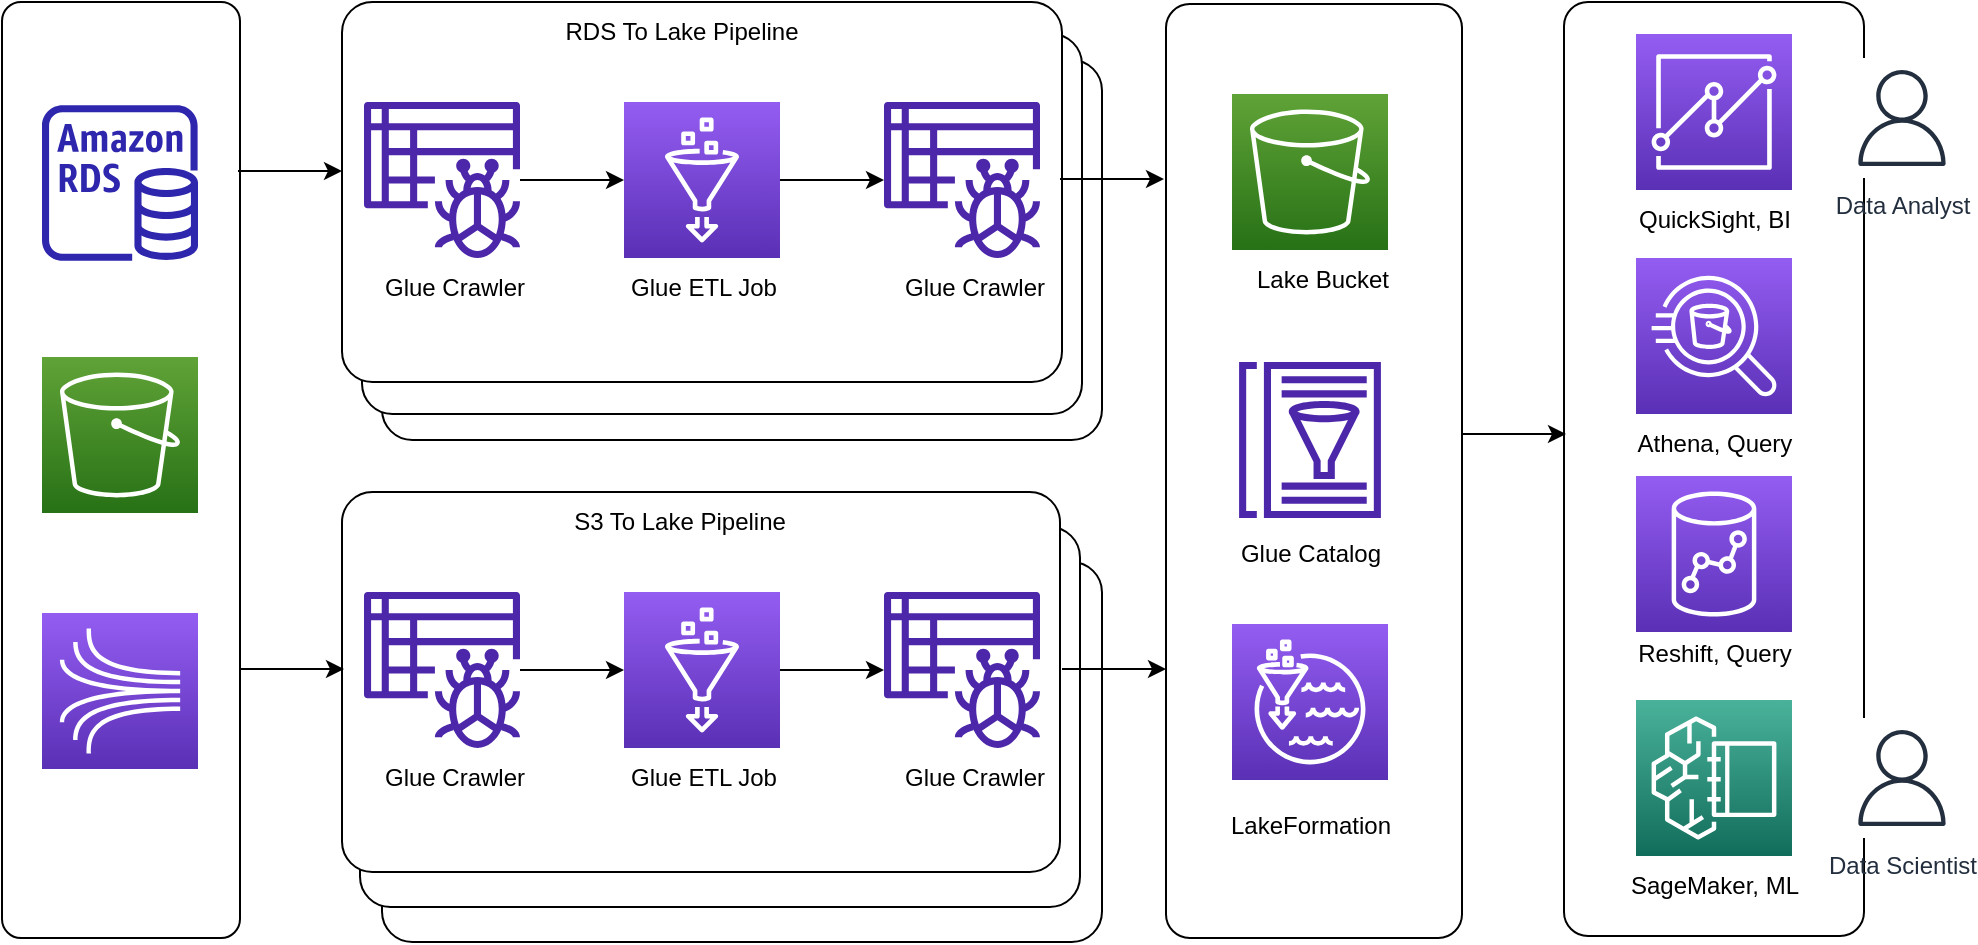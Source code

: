 <mxfile>
    <diagram id="opdFQCnaSnBq4wgcENnN" name="Page-1">
        <mxGraphModel dx="1194" dy="682" grid="1" gridSize="10" guides="1" tooltips="1" connect="1" arrows="1" fold="1" page="1" pageScale="1" pageWidth="1100" pageHeight="850" math="0" shadow="0">
            <root>
                <mxCell id="0"/>
                <mxCell id="1" parent="0"/>
                <mxCell id="92" value="" style="group" vertex="1" connectable="0" parent="1">
                    <mxGeometry x="230" y="122" width="980" height="470" as="geometry"/>
                </mxCell>
                <mxCell id="87" value="" style="group" vertex="1" connectable="0" parent="92">
                    <mxGeometry width="931" height="470" as="geometry"/>
                </mxCell>
                <mxCell id="58" value="" style="rounded=1;whiteSpace=wrap;html=1;arcSize=8;" vertex="1" parent="87">
                    <mxGeometry x="190" y="280" width="360" height="190" as="geometry"/>
                </mxCell>
                <mxCell id="57" value="" style="rounded=1;whiteSpace=wrap;html=1;arcSize=8;" vertex="1" parent="87">
                    <mxGeometry x="179" y="262.5" width="360" height="190" as="geometry"/>
                </mxCell>
                <mxCell id="56" value="" style="rounded=1;whiteSpace=wrap;html=1;arcSize=8;" vertex="1" parent="87">
                    <mxGeometry x="190" y="29" width="360" height="190" as="geometry"/>
                </mxCell>
                <mxCell id="55" value="" style="rounded=1;whiteSpace=wrap;html=1;arcSize=8;" vertex="1" parent="87">
                    <mxGeometry x="180" y="16" width="360" height="190" as="geometry"/>
                </mxCell>
                <mxCell id="22" value="" style="rounded=1;whiteSpace=wrap;html=1;arcSize=8;" vertex="1" parent="87">
                    <mxGeometry x="170" width="360" height="190" as="geometry"/>
                </mxCell>
                <mxCell id="14" value="" style="sketch=0;points=[[0,0,0],[0.25,0,0],[0.5,0,0],[0.75,0,0],[1,0,0],[0,1,0],[0.25,1,0],[0.5,1,0],[0.75,1,0],[1,1,0],[0,0.25,0],[0,0.5,0],[0,0.75,0],[1,0.25,0],[1,0.5,0],[1,0.75,0]];outlineConnect=0;fontColor=#232F3E;gradientColor=#945DF2;gradientDirection=north;fillColor=#5A30B5;strokeColor=#ffffff;dashed=0;verticalLabelPosition=bottom;verticalAlign=top;align=center;html=1;fontSize=12;fontStyle=0;aspect=fixed;shape=mxgraph.aws4.resourceIcon;resIcon=mxgraph.aws4.glue;" vertex="1" parent="87">
                    <mxGeometry x="311" y="50" width="78" height="78" as="geometry"/>
                </mxCell>
                <mxCell id="17" style="edgeStyle=none;html=1;" edge="1" parent="87" source="15" target="14">
                    <mxGeometry relative="1" as="geometry"/>
                </mxCell>
                <mxCell id="15" value="" style="sketch=0;outlineConnect=0;fontColor=#232F3E;gradientColor=none;fillColor=#4D27AA;strokeColor=none;dashed=0;verticalLabelPosition=bottom;verticalAlign=top;align=center;html=1;fontSize=12;fontStyle=0;aspect=fixed;pointerEvents=1;shape=mxgraph.aws4.glue_crawlers;" vertex="1" parent="87">
                    <mxGeometry x="181" y="50" width="78" height="78" as="geometry"/>
                </mxCell>
                <mxCell id="16" value="" style="sketch=0;outlineConnect=0;fontColor=#232F3E;gradientColor=none;fillColor=#4D27AA;strokeColor=none;dashed=0;verticalLabelPosition=bottom;verticalAlign=top;align=center;html=1;fontSize=12;fontStyle=0;aspect=fixed;pointerEvents=1;shape=mxgraph.aws4.glue_crawlers;" vertex="1" parent="87">
                    <mxGeometry x="441" y="50" width="78" height="78" as="geometry"/>
                </mxCell>
                <mxCell id="18" style="edgeStyle=none;html=1;" edge="1" parent="87" source="14" target="16">
                    <mxGeometry relative="1" as="geometry"/>
                </mxCell>
                <mxCell id="19" value="Glue Crawler" style="text;html=1;strokeColor=none;fillColor=none;align=center;verticalAlign=middle;whiteSpace=wrap;rounded=0;" vertex="1" parent="87">
                    <mxGeometry x="181" y="128" width="91" height="30" as="geometry"/>
                </mxCell>
                <mxCell id="20" value="Glue ETL Job" style="text;html=1;strokeColor=none;fillColor=none;align=center;verticalAlign=middle;whiteSpace=wrap;rounded=0;" vertex="1" parent="87">
                    <mxGeometry x="311" y="128" width="80" height="30" as="geometry"/>
                </mxCell>
                <mxCell id="21" value="Glue Crawler" style="text;html=1;strokeColor=none;fillColor=none;align=center;verticalAlign=middle;whiteSpace=wrap;rounded=0;" vertex="1" parent="87">
                    <mxGeometry x="441" y="128" width="91" height="30" as="geometry"/>
                </mxCell>
                <mxCell id="23" value="RDS To Lake Pipeline" style="text;html=1;strokeColor=none;fillColor=none;align=center;verticalAlign=middle;whiteSpace=wrap;rounded=0;" vertex="1" parent="87">
                    <mxGeometry x="272.25" width="135.5" height="30" as="geometry"/>
                </mxCell>
                <mxCell id="34" value="" style="rounded=1;whiteSpace=wrap;html=1;arcSize=8;" vertex="1" parent="87">
                    <mxGeometry x="170" y="245" width="359" height="190" as="geometry"/>
                </mxCell>
                <mxCell id="36" value="" style="sketch=0;points=[[0,0,0],[0.25,0,0],[0.5,0,0],[0.75,0,0],[1,0,0],[0,1,0],[0.25,1,0],[0.5,1,0],[0.75,1,0],[1,1,0],[0,0.25,0],[0,0.5,0],[0,0.75,0],[1,0.25,0],[1,0.5,0],[1,0.75,0]];outlineConnect=0;fontColor=#232F3E;gradientColor=#945DF2;gradientDirection=north;fillColor=#5A30B5;strokeColor=#ffffff;dashed=0;verticalLabelPosition=bottom;verticalAlign=top;align=center;html=1;fontSize=12;fontStyle=0;aspect=fixed;shape=mxgraph.aws4.resourceIcon;resIcon=mxgraph.aws4.glue;" vertex="1" parent="87">
                    <mxGeometry x="311" y="295" width="78" height="78" as="geometry"/>
                </mxCell>
                <mxCell id="37" style="edgeStyle=none;html=1;" edge="1" parent="87" source="38" target="36">
                    <mxGeometry relative="1" as="geometry"/>
                </mxCell>
                <mxCell id="38" value="" style="sketch=0;outlineConnect=0;fontColor=#232F3E;gradientColor=none;fillColor=#4D27AA;strokeColor=none;dashed=0;verticalLabelPosition=bottom;verticalAlign=top;align=center;html=1;fontSize=12;fontStyle=0;aspect=fixed;pointerEvents=1;shape=mxgraph.aws4.glue_crawlers;" vertex="1" parent="87">
                    <mxGeometry x="181" y="295" width="78" height="78" as="geometry"/>
                </mxCell>
                <mxCell id="39" value="" style="sketch=0;outlineConnect=0;fontColor=#232F3E;gradientColor=none;fillColor=#4D27AA;strokeColor=none;dashed=0;verticalLabelPosition=bottom;verticalAlign=top;align=center;html=1;fontSize=12;fontStyle=0;aspect=fixed;pointerEvents=1;shape=mxgraph.aws4.glue_crawlers;" vertex="1" parent="87">
                    <mxGeometry x="441" y="295" width="78" height="78" as="geometry"/>
                </mxCell>
                <mxCell id="35" style="edgeStyle=none;html=1;" edge="1" parent="87" source="36" target="39">
                    <mxGeometry relative="1" as="geometry"/>
                </mxCell>
                <mxCell id="40" value="Glue Crawler" style="text;html=1;strokeColor=none;fillColor=none;align=center;verticalAlign=middle;whiteSpace=wrap;rounded=0;" vertex="1" parent="87">
                    <mxGeometry x="181" y="373" width="91" height="30" as="geometry"/>
                </mxCell>
                <mxCell id="41" value="Glue ETL Job" style="text;html=1;strokeColor=none;fillColor=none;align=center;verticalAlign=middle;whiteSpace=wrap;rounded=0;" vertex="1" parent="87">
                    <mxGeometry x="311" y="373" width="80" height="30" as="geometry"/>
                </mxCell>
                <mxCell id="42" value="Glue Crawler" style="text;html=1;strokeColor=none;fillColor=none;align=center;verticalAlign=middle;whiteSpace=wrap;rounded=0;" vertex="1" parent="87">
                    <mxGeometry x="441" y="373" width="91" height="30" as="geometry"/>
                </mxCell>
                <mxCell id="43" value="S3 To Lake Pipeline" style="text;html=1;strokeColor=none;fillColor=none;align=center;verticalAlign=middle;whiteSpace=wrap;rounded=0;" vertex="1" parent="87">
                    <mxGeometry x="271.25" y="245" width="135.5" height="30" as="geometry"/>
                </mxCell>
                <mxCell id="44" value="" style="rounded=1;whiteSpace=wrap;html=1;arcSize=8;" vertex="1" parent="87">
                    <mxGeometry x="582" y="1" width="148" height="467" as="geometry"/>
                </mxCell>
                <mxCell id="45" value="" style="sketch=0;points=[[0,0,0],[0.25,0,0],[0.5,0,0],[0.75,0,0],[1,0,0],[0,1,0],[0.25,1,0],[0.5,1,0],[0.75,1,0],[1,1,0],[0,0.25,0],[0,0.5,0],[0,0.75,0],[1,0.25,0],[1,0.5,0],[1,0.75,0]];outlineConnect=0;fontColor=#232F3E;gradientColor=#60A337;gradientDirection=north;fillColor=#277116;strokeColor=#ffffff;dashed=0;verticalLabelPosition=bottom;verticalAlign=top;align=center;html=1;fontSize=12;fontStyle=0;aspect=fixed;shape=mxgraph.aws4.resourceIcon;resIcon=mxgraph.aws4.s3;" vertex="1" parent="87">
                    <mxGeometry x="615" y="46" width="78" height="78" as="geometry"/>
                </mxCell>
                <mxCell id="46" value="" style="sketch=0;outlineConnect=0;fontColor=#232F3E;gradientColor=none;fillColor=#4D27AA;strokeColor=none;dashed=0;verticalLabelPosition=bottom;verticalAlign=top;align=center;html=1;fontSize=12;fontStyle=0;aspect=fixed;pointerEvents=1;shape=mxgraph.aws4.glue_data_catalog;" vertex="1" parent="87">
                    <mxGeometry x="618" y="180" width="72" height="78" as="geometry"/>
                </mxCell>
                <mxCell id="47" value="" style="sketch=0;points=[[0,0,0],[0.25,0,0],[0.5,0,0],[0.75,0,0],[1,0,0],[0,1,0],[0.25,1,0],[0.5,1,0],[0.75,1,0],[1,1,0],[0,0.25,0],[0,0.5,0],[0,0.75,0],[1,0.25,0],[1,0.5,0],[1,0.75,0]];outlineConnect=0;fontColor=#232F3E;gradientColor=#945DF2;gradientDirection=north;fillColor=#5A30B5;strokeColor=#ffffff;dashed=0;verticalLabelPosition=bottom;verticalAlign=top;align=center;html=1;fontSize=12;fontStyle=0;aspect=fixed;shape=mxgraph.aws4.resourceIcon;resIcon=mxgraph.aws4.lake_formation;" vertex="1" parent="87">
                    <mxGeometry x="615" y="311" width="78" height="78" as="geometry"/>
                </mxCell>
                <mxCell id="48" value="Lake Bucket" style="text;html=1;strokeColor=none;fillColor=none;align=center;verticalAlign=middle;whiteSpace=wrap;rounded=0;" vertex="1" parent="87">
                    <mxGeometry x="615" y="124" width="91" height="30" as="geometry"/>
                </mxCell>
                <mxCell id="49" value="Glue Catalog" style="text;html=1;strokeColor=none;fillColor=none;align=center;verticalAlign=middle;whiteSpace=wrap;rounded=0;" vertex="1" parent="87">
                    <mxGeometry x="608.5" y="261" width="91" height="30" as="geometry"/>
                </mxCell>
                <mxCell id="50" value="LakeFormation" style="text;html=1;strokeColor=none;fillColor=none;align=center;verticalAlign=middle;whiteSpace=wrap;rounded=0;" vertex="1" parent="87">
                    <mxGeometry x="608.5" y="397" width="91" height="30" as="geometry"/>
                </mxCell>
                <mxCell id="51" value="" style="rounded=1;whiteSpace=wrap;html=1;arcSize=8;" vertex="1" parent="87">
                    <mxGeometry width="119" height="468" as="geometry"/>
                </mxCell>
                <mxCell id="52" value="" style="sketch=0;outlineConnect=0;fontColor=#232F3E;gradientColor=none;fillColor=#2E27AD;strokeColor=none;dashed=0;verticalLabelPosition=bottom;verticalAlign=top;align=center;html=1;fontSize=12;fontStyle=0;aspect=fixed;pointerEvents=1;shape=mxgraph.aws4.rds_instance;" vertex="1" parent="87">
                    <mxGeometry x="20" y="51.5" width="78" height="78" as="geometry"/>
                </mxCell>
                <mxCell id="53" value="" style="sketch=0;points=[[0,0,0],[0.25,0,0],[0.5,0,0],[0.75,0,0],[1,0,0],[0,1,0],[0.25,1,0],[0.5,1,0],[0.75,1,0],[1,1,0],[0,0.25,0],[0,0.5,0],[0,0.75,0],[1,0.25,0],[1,0.5,0],[1,0.75,0]];outlineConnect=0;fontColor=#232F3E;gradientColor=#60A337;gradientDirection=north;fillColor=#277116;strokeColor=#ffffff;dashed=0;verticalLabelPosition=bottom;verticalAlign=top;align=center;html=1;fontSize=12;fontStyle=0;aspect=fixed;shape=mxgraph.aws4.resourceIcon;resIcon=mxgraph.aws4.s3;" vertex="1" parent="87">
                    <mxGeometry x="20" y="177.5" width="78" height="78" as="geometry"/>
                </mxCell>
                <mxCell id="54" value="" style="sketch=0;points=[[0,0,0],[0.25,0,0],[0.5,0,0],[0.75,0,0],[1,0,0],[0,1,0],[0.25,1,0],[0.5,1,0],[0.75,1,0],[1,1,0],[0,0.25,0],[0,0.5,0],[0,0.75,0],[1,0.25,0],[1,0.5,0],[1,0.75,0]];outlineConnect=0;fontColor=#232F3E;gradientColor=#945DF2;gradientDirection=north;fillColor=#5A30B5;strokeColor=#ffffff;dashed=0;verticalLabelPosition=bottom;verticalAlign=top;align=center;html=1;fontSize=12;fontStyle=0;aspect=fixed;shape=mxgraph.aws4.resourceIcon;resIcon=mxgraph.aws4.kinesis;" vertex="1" parent="87">
                    <mxGeometry x="20" y="305.5" width="78" height="78" as="geometry"/>
                </mxCell>
                <mxCell id="60" style="edgeStyle=none;html=1;" edge="1" parent="87">
                    <mxGeometry relative="1" as="geometry">
                        <mxPoint x="118" y="84.5" as="sourcePoint"/>
                        <mxPoint x="170" y="84.5" as="targetPoint"/>
                    </mxGeometry>
                </mxCell>
                <mxCell id="61" style="edgeStyle=none;html=1;" edge="1" parent="87">
                    <mxGeometry relative="1" as="geometry">
                        <mxPoint x="119" y="333.5" as="sourcePoint"/>
                        <mxPoint x="171" y="333.5" as="targetPoint"/>
                    </mxGeometry>
                </mxCell>
                <mxCell id="62" style="edgeStyle=none;html=1;" edge="1" parent="87">
                    <mxGeometry relative="1" as="geometry">
                        <mxPoint x="529" y="88.5" as="sourcePoint"/>
                        <mxPoint x="581" y="88.5" as="targetPoint"/>
                    </mxGeometry>
                </mxCell>
                <mxCell id="64" style="edgeStyle=none;html=1;" edge="1" parent="87">
                    <mxGeometry relative="1" as="geometry">
                        <mxPoint x="530" y="333.5" as="sourcePoint"/>
                        <mxPoint x="582" y="333.5" as="targetPoint"/>
                    </mxGeometry>
                </mxCell>
                <mxCell id="73" value="" style="rounded=1;whiteSpace=wrap;html=1;arcSize=8;" vertex="1" parent="87">
                    <mxGeometry x="781" width="150" height="467" as="geometry"/>
                </mxCell>
                <mxCell id="74" value="" style="sketch=0;points=[[0,0,0],[0.25,0,0],[0.5,0,0],[0.75,0,0],[1,0,0],[0,1,0],[0.25,1,0],[0.5,1,0],[0.75,1,0],[1,1,0],[0,0.25,0],[0,0.5,0],[0,0.75,0],[1,0.25,0],[1,0.5,0],[1,0.75,0]];outlineConnect=0;fontColor=#232F3E;gradientColor=#945DF2;gradientDirection=north;fillColor=#5A30B5;strokeColor=#ffffff;dashed=0;verticalLabelPosition=bottom;verticalAlign=top;align=center;html=1;fontSize=12;fontStyle=0;aspect=fixed;shape=mxgraph.aws4.resourceIcon;resIcon=mxgraph.aws4.redshift;" vertex="1" parent="87">
                    <mxGeometry x="817" y="237" width="78" height="78" as="geometry"/>
                </mxCell>
                <mxCell id="75" value="" style="sketch=0;points=[[0,0,0],[0.25,0,0],[0.5,0,0],[0.75,0,0],[1,0,0],[0,1,0],[0.25,1,0],[0.5,1,0],[0.75,1,0],[1,1,0],[0,0.25,0],[0,0.5,0],[0,0.75,0],[1,0.25,0],[1,0.5,0],[1,0.75,0]];outlineConnect=0;fontColor=#232F3E;gradientColor=#945DF2;gradientDirection=north;fillColor=#5A30B5;strokeColor=#ffffff;dashed=0;verticalLabelPosition=bottom;verticalAlign=top;align=center;html=1;fontSize=12;fontStyle=0;aspect=fixed;shape=mxgraph.aws4.resourceIcon;resIcon=mxgraph.aws4.athena;" vertex="1" parent="87">
                    <mxGeometry x="817" y="128" width="78" height="78" as="geometry"/>
                </mxCell>
                <mxCell id="77" value="" style="sketch=0;points=[[0,0,0],[0.25,0,0],[0.5,0,0],[0.75,0,0],[1,0,0],[0,1,0],[0.25,1,0],[0.5,1,0],[0.75,1,0],[1,1,0],[0,0.25,0],[0,0.5,0],[0,0.75,0],[1,0.25,0],[1,0.5,0],[1,0.75,0]];outlineConnect=0;fontColor=#232F3E;gradientColor=#945DF2;gradientDirection=north;fillColor=#5A30B5;strokeColor=#ffffff;dashed=0;verticalLabelPosition=bottom;verticalAlign=top;align=center;html=1;fontSize=12;fontStyle=0;aspect=fixed;shape=mxgraph.aws4.resourceIcon;resIcon=mxgraph.aws4.quicksight;" vertex="1" parent="87">
                    <mxGeometry x="817" y="16" width="78" height="78" as="geometry"/>
                </mxCell>
                <mxCell id="80" value="QuickSight, BI" style="text;html=1;strokeColor=none;fillColor=none;align=center;verticalAlign=middle;whiteSpace=wrap;rounded=0;" vertex="1" parent="87">
                    <mxGeometry x="800.75" y="94" width="110.5" height="30" as="geometry"/>
                </mxCell>
                <mxCell id="82" value="" style="sketch=0;points=[[0,0,0],[0.25,0,0],[0.5,0,0],[0.75,0,0],[1,0,0],[0,1,0],[0.25,1,0],[0.5,1,0],[0.75,1,0],[1,1,0],[0,0.25,0],[0,0.5,0],[0,0.75,0],[1,0.25,0],[1,0.5,0],[1,0.75,0]];outlineConnect=0;fontColor=#232F3E;gradientColor=#4AB29A;gradientDirection=north;fillColor=#116D5B;strokeColor=#ffffff;dashed=0;verticalLabelPosition=bottom;verticalAlign=top;align=center;html=1;fontSize=12;fontStyle=0;aspect=fixed;shape=mxgraph.aws4.resourceIcon;resIcon=mxgraph.aws4.sagemaker_studio_lab;" vertex="1" parent="87">
                    <mxGeometry x="817" y="349" width="78" height="78" as="geometry"/>
                </mxCell>
                <mxCell id="83" value="Athena, Query" style="text;html=1;strokeColor=none;fillColor=none;align=center;verticalAlign=middle;whiteSpace=wrap;rounded=0;" vertex="1" parent="87">
                    <mxGeometry x="800.75" y="206" width="110.5" height="30" as="geometry"/>
                </mxCell>
                <mxCell id="84" value="Reshift, Query" style="text;html=1;strokeColor=none;fillColor=none;align=center;verticalAlign=middle;whiteSpace=wrap;rounded=0;" vertex="1" parent="87">
                    <mxGeometry x="800.75" y="311" width="110.5" height="30" as="geometry"/>
                </mxCell>
                <mxCell id="85" value="SageMaker, ML" style="text;html=1;strokeColor=none;fillColor=none;align=center;verticalAlign=middle;whiteSpace=wrap;rounded=0;" vertex="1" parent="87">
                    <mxGeometry x="800.75" y="427" width="110.5" height="30" as="geometry"/>
                </mxCell>
                <mxCell id="86" style="edgeStyle=none;html=1;" edge="1" parent="87">
                    <mxGeometry relative="1" as="geometry">
                        <mxPoint x="730" y="216" as="sourcePoint"/>
                        <mxPoint x="782" y="216" as="targetPoint"/>
                    </mxGeometry>
                </mxCell>
                <mxCell id="88" value="Data Analyst" style="sketch=0;outlineConnect=0;fontColor=#232F3E;gradientColor=none;strokeColor=#232F3E;fillColor=#ffffff;dashed=0;verticalLabelPosition=bottom;verticalAlign=top;align=center;html=1;fontSize=12;fontStyle=0;aspect=fixed;shape=mxgraph.aws4.resourceIcon;resIcon=mxgraph.aws4.user;" vertex="1" parent="92">
                    <mxGeometry x="920" y="28" width="60" height="60" as="geometry"/>
                </mxCell>
                <mxCell id="91" value="Data Scientist" style="sketch=0;outlineConnect=0;fontColor=#232F3E;gradientColor=none;strokeColor=#232F3E;fillColor=#ffffff;dashed=0;verticalLabelPosition=bottom;verticalAlign=top;align=center;html=1;fontSize=12;fontStyle=0;aspect=fixed;shape=mxgraph.aws4.resourceIcon;resIcon=mxgraph.aws4.user;" vertex="1" parent="92">
                    <mxGeometry x="920" y="358" width="60" height="60" as="geometry"/>
                </mxCell>
            </root>
        </mxGraphModel>
    </diagram>
</mxfile>